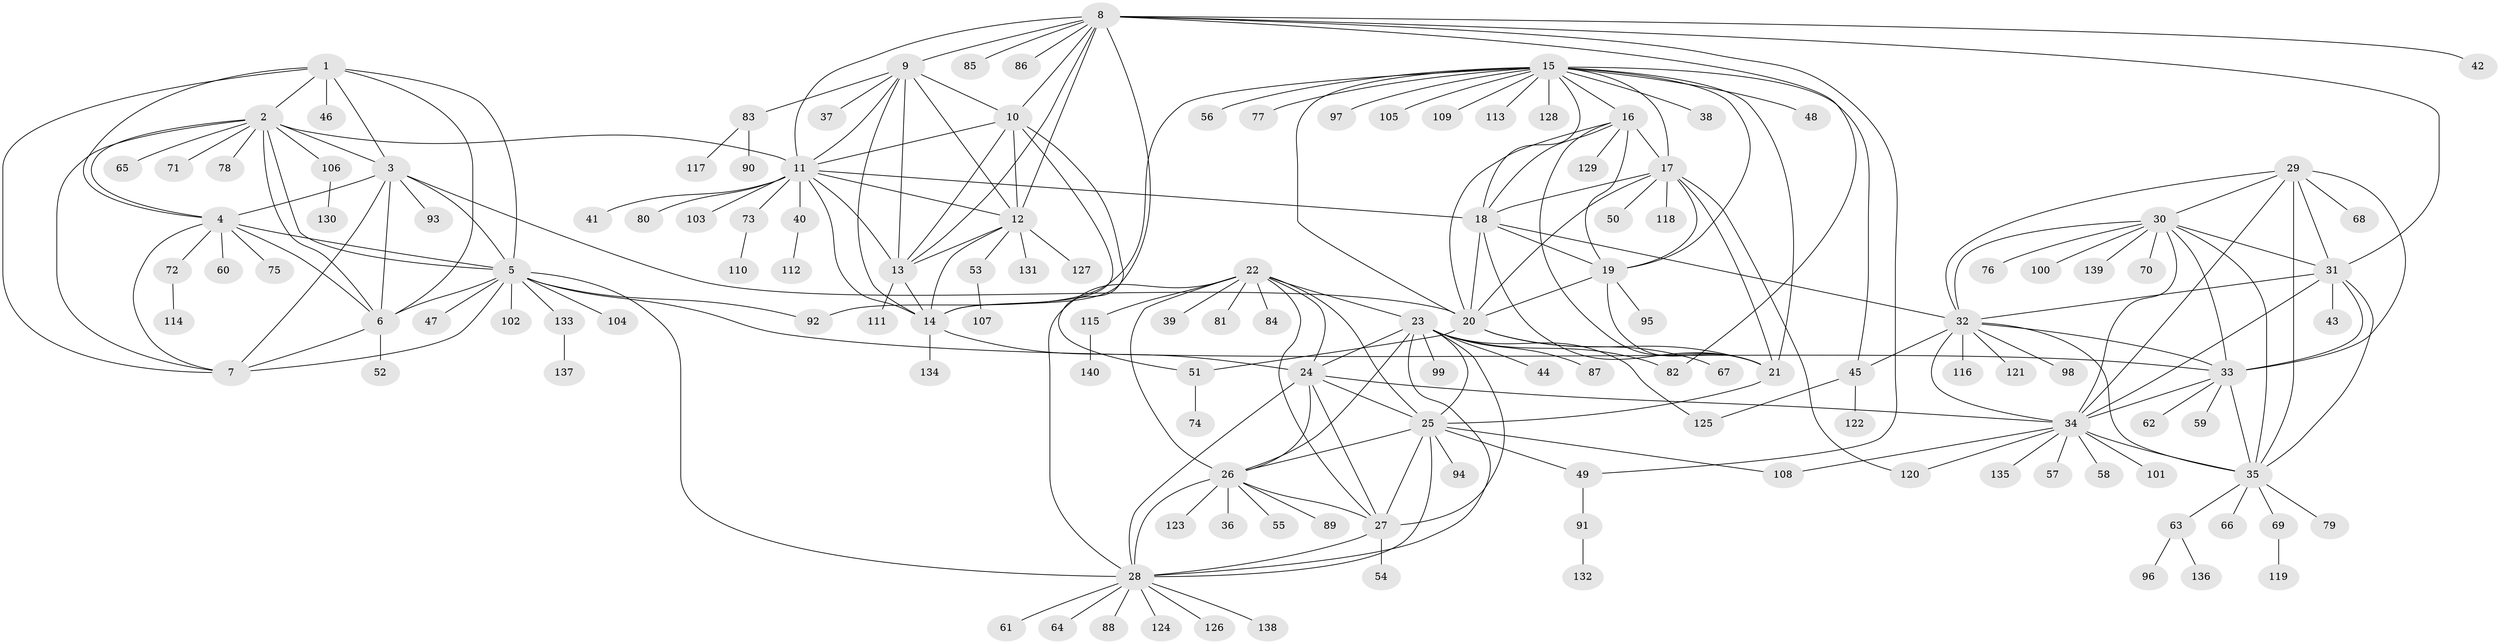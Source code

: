 // Generated by graph-tools (version 1.1) at 2025/16/03/09/25 04:16:11]
// undirected, 140 vertices, 228 edges
graph export_dot {
graph [start="1"]
  node [color=gray90,style=filled];
  1;
  2;
  3;
  4;
  5;
  6;
  7;
  8;
  9;
  10;
  11;
  12;
  13;
  14;
  15;
  16;
  17;
  18;
  19;
  20;
  21;
  22;
  23;
  24;
  25;
  26;
  27;
  28;
  29;
  30;
  31;
  32;
  33;
  34;
  35;
  36;
  37;
  38;
  39;
  40;
  41;
  42;
  43;
  44;
  45;
  46;
  47;
  48;
  49;
  50;
  51;
  52;
  53;
  54;
  55;
  56;
  57;
  58;
  59;
  60;
  61;
  62;
  63;
  64;
  65;
  66;
  67;
  68;
  69;
  70;
  71;
  72;
  73;
  74;
  75;
  76;
  77;
  78;
  79;
  80;
  81;
  82;
  83;
  84;
  85;
  86;
  87;
  88;
  89;
  90;
  91;
  92;
  93;
  94;
  95;
  96;
  97;
  98;
  99;
  100;
  101;
  102;
  103;
  104;
  105;
  106;
  107;
  108;
  109;
  110;
  111;
  112;
  113;
  114;
  115;
  116;
  117;
  118;
  119;
  120;
  121;
  122;
  123;
  124;
  125;
  126;
  127;
  128;
  129;
  130;
  131;
  132;
  133;
  134;
  135;
  136;
  137;
  138;
  139;
  140;
  1 -- 2;
  1 -- 3;
  1 -- 4;
  1 -- 5;
  1 -- 6;
  1 -- 7;
  1 -- 46;
  2 -- 3;
  2 -- 4;
  2 -- 5;
  2 -- 6;
  2 -- 7;
  2 -- 11;
  2 -- 65;
  2 -- 71;
  2 -- 78;
  2 -- 106;
  3 -- 4;
  3 -- 5;
  3 -- 6;
  3 -- 7;
  3 -- 20;
  3 -- 93;
  4 -- 5;
  4 -- 6;
  4 -- 7;
  4 -- 60;
  4 -- 72;
  4 -- 75;
  5 -- 6;
  5 -- 7;
  5 -- 28;
  5 -- 33;
  5 -- 47;
  5 -- 92;
  5 -- 102;
  5 -- 104;
  5 -- 133;
  6 -- 7;
  6 -- 52;
  8 -- 9;
  8 -- 10;
  8 -- 11;
  8 -- 12;
  8 -- 13;
  8 -- 14;
  8 -- 31;
  8 -- 42;
  8 -- 49;
  8 -- 82;
  8 -- 85;
  8 -- 86;
  9 -- 10;
  9 -- 11;
  9 -- 12;
  9 -- 13;
  9 -- 14;
  9 -- 37;
  9 -- 83;
  10 -- 11;
  10 -- 12;
  10 -- 13;
  10 -- 14;
  10 -- 51;
  11 -- 12;
  11 -- 13;
  11 -- 14;
  11 -- 18;
  11 -- 40;
  11 -- 41;
  11 -- 73;
  11 -- 80;
  11 -- 103;
  12 -- 13;
  12 -- 14;
  12 -- 53;
  12 -- 127;
  12 -- 131;
  13 -- 14;
  13 -- 111;
  14 -- 24;
  14 -- 134;
  15 -- 16;
  15 -- 17;
  15 -- 18;
  15 -- 19;
  15 -- 20;
  15 -- 21;
  15 -- 38;
  15 -- 45;
  15 -- 48;
  15 -- 56;
  15 -- 77;
  15 -- 92;
  15 -- 97;
  15 -- 105;
  15 -- 109;
  15 -- 113;
  15 -- 128;
  16 -- 17;
  16 -- 18;
  16 -- 19;
  16 -- 20;
  16 -- 21;
  16 -- 129;
  17 -- 18;
  17 -- 19;
  17 -- 20;
  17 -- 21;
  17 -- 50;
  17 -- 118;
  17 -- 120;
  18 -- 19;
  18 -- 20;
  18 -- 21;
  18 -- 32;
  19 -- 20;
  19 -- 21;
  19 -- 95;
  20 -- 21;
  20 -- 51;
  20 -- 67;
  21 -- 25;
  22 -- 23;
  22 -- 24;
  22 -- 25;
  22 -- 26;
  22 -- 27;
  22 -- 28;
  22 -- 39;
  22 -- 81;
  22 -- 84;
  22 -- 115;
  23 -- 24;
  23 -- 25;
  23 -- 26;
  23 -- 27;
  23 -- 28;
  23 -- 44;
  23 -- 82;
  23 -- 87;
  23 -- 99;
  23 -- 125;
  24 -- 25;
  24 -- 26;
  24 -- 27;
  24 -- 28;
  24 -- 34;
  25 -- 26;
  25 -- 27;
  25 -- 28;
  25 -- 49;
  25 -- 94;
  25 -- 108;
  26 -- 27;
  26 -- 28;
  26 -- 36;
  26 -- 55;
  26 -- 89;
  26 -- 123;
  27 -- 28;
  27 -- 54;
  28 -- 61;
  28 -- 64;
  28 -- 88;
  28 -- 124;
  28 -- 126;
  28 -- 138;
  29 -- 30;
  29 -- 31;
  29 -- 32;
  29 -- 33;
  29 -- 34;
  29 -- 35;
  29 -- 68;
  30 -- 31;
  30 -- 32;
  30 -- 33;
  30 -- 34;
  30 -- 35;
  30 -- 70;
  30 -- 76;
  30 -- 100;
  30 -- 139;
  31 -- 32;
  31 -- 33;
  31 -- 34;
  31 -- 35;
  31 -- 43;
  32 -- 33;
  32 -- 34;
  32 -- 35;
  32 -- 45;
  32 -- 98;
  32 -- 116;
  32 -- 121;
  33 -- 34;
  33 -- 35;
  33 -- 59;
  33 -- 62;
  34 -- 35;
  34 -- 57;
  34 -- 58;
  34 -- 101;
  34 -- 108;
  34 -- 120;
  34 -- 135;
  35 -- 63;
  35 -- 66;
  35 -- 69;
  35 -- 79;
  40 -- 112;
  45 -- 122;
  45 -- 125;
  49 -- 91;
  51 -- 74;
  53 -- 107;
  63 -- 96;
  63 -- 136;
  69 -- 119;
  72 -- 114;
  73 -- 110;
  83 -- 90;
  83 -- 117;
  91 -- 132;
  106 -- 130;
  115 -- 140;
  133 -- 137;
}
